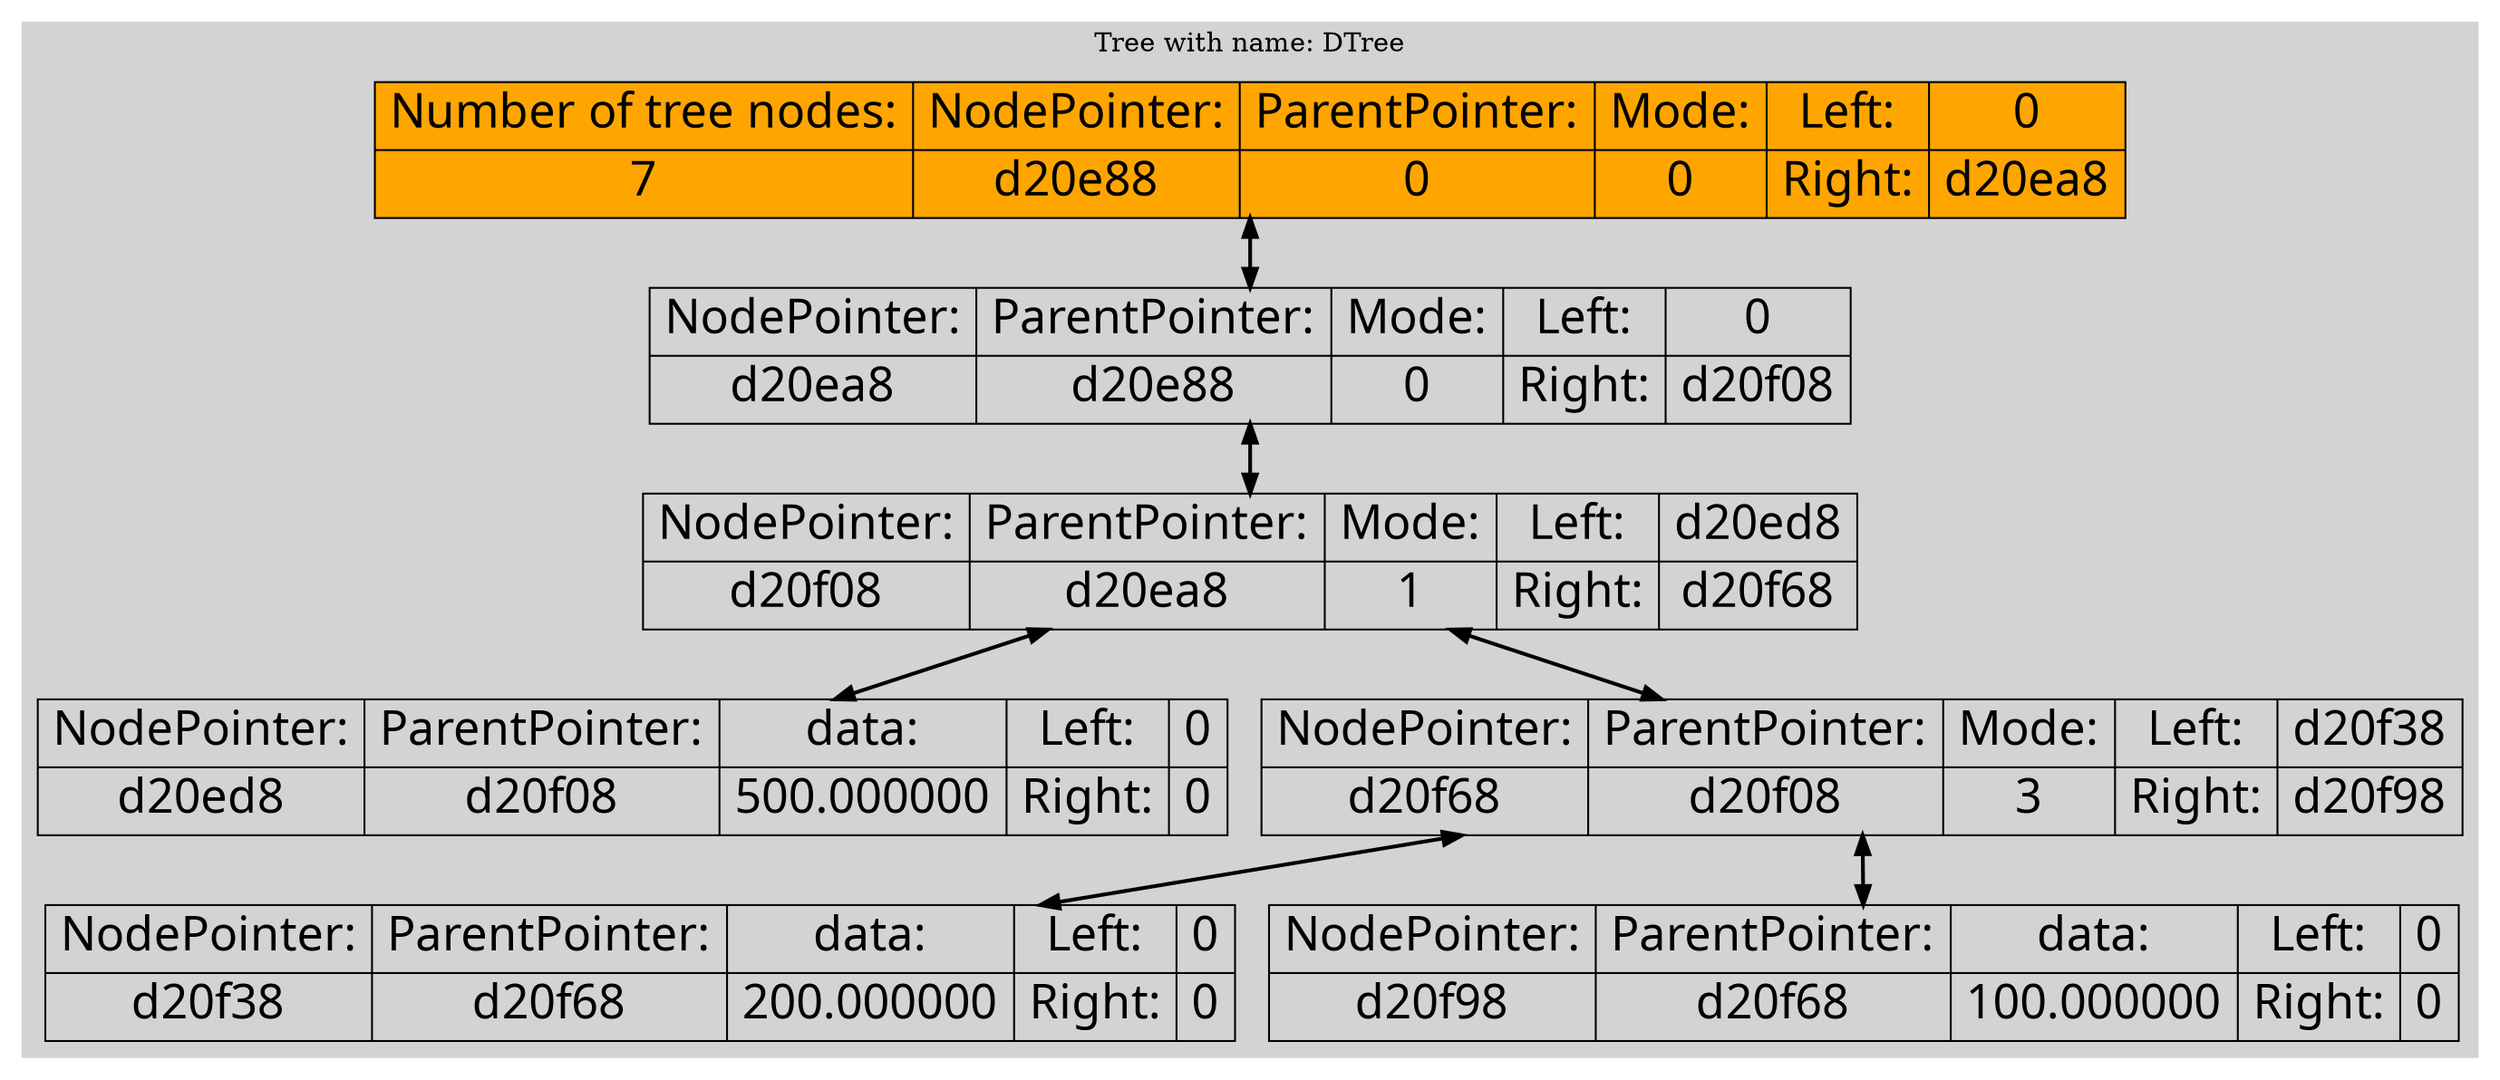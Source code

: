 digraph G{
node [fontname="Lobster", fontsize=25];
rankdir=HR;
subgraph clusterlist {
style=filled;
color=lightgrey;
13766280 [shape=record, label="{Number of tree nodes: | 7} | {NodePointer:  | d20e88} | {ParentPointer: | 0} | {Mode: | 0} | {Left: | Right:} | {0 | d20ea8}",style="filled",fillcolor="orange"];
13766280->13766312[dir="both";style="bold"];
13766312 [shape=record, label="{NodePointer:  | d20ea8} | {ParentPointer: | d20e88} | {Mode: | 0} | {Left: | Right:} | {0 | d20f08}",style="filled"];
13766312->13766408[dir="both";style="bold"];
13766408 [shape=record, label="{NodePointer:  | d20f08} | {ParentPointer: | d20ea8} | {Mode: | 1} | {Left: | Right:} | {d20ed8 | d20f68}",style="filled"];
13766408->13766360[dir="both";style="bold"];
13766408->13766504[dir="both";style="bold"];
13766504 [shape=record, label="{NodePointer:  | d20f68} | {ParentPointer: | d20f08} | {Mode: | 3} | {Left: | Right:} | {d20f38 | d20f98}",style="filled"];
13766504->13766456[dir="both";style="bold"];
13766504->13766552[dir="both";style="bold"];
13766552 [shape=record, label="{NodePointer:  | d20f98} | {ParentPointer: | d20f68} | {data: | 100.000000} | {Left: | Right:} | {0 | 0}",style="filled"];
13766456 [shape=record, label="{NodePointer:  | d20f38} | {ParentPointer: | d20f68} | {data: | 200.000000} | {Left: | Right:} | {0 | 0}",style="filled"];
13766360 [shape=record, label="{NodePointer:  | d20ed8} | {ParentPointer: | d20f08} | {data: | 500.000000} | {Left: | Right:} | {0 | 0}",style="filled"];
label = "Tree with name: DTree"}
}
